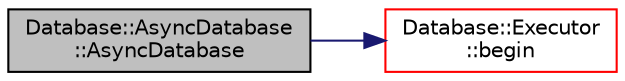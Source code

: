 digraph "Database::AsyncDatabase::AsyncDatabase"
{
 // LATEX_PDF_SIZE
  edge [fontname="Helvetica",fontsize="10",labelfontname="Helvetica",labelfontsize="10"];
  node [fontname="Helvetica",fontsize="10",shape=record];
  rankdir="LR";
  Node1 [label="Database::AsyncDatabase\l::AsyncDatabase",height=0.2,width=0.4,color="black", fillcolor="grey75", style="filled", fontcolor="black",tooltip=" "];
  Node1 -> Node2 [color="midnightblue",fontsize="10",style="solid",fontname="Helvetica"];
  Node2 [label="Database::Executor\l::begin",height=0.2,width=0.4,color="red", fillcolor="white", style="filled",URL="$struct_database_1_1_executor.html#a711389944acaefb0d0196d2f5242a339",tooltip=" "];
}
